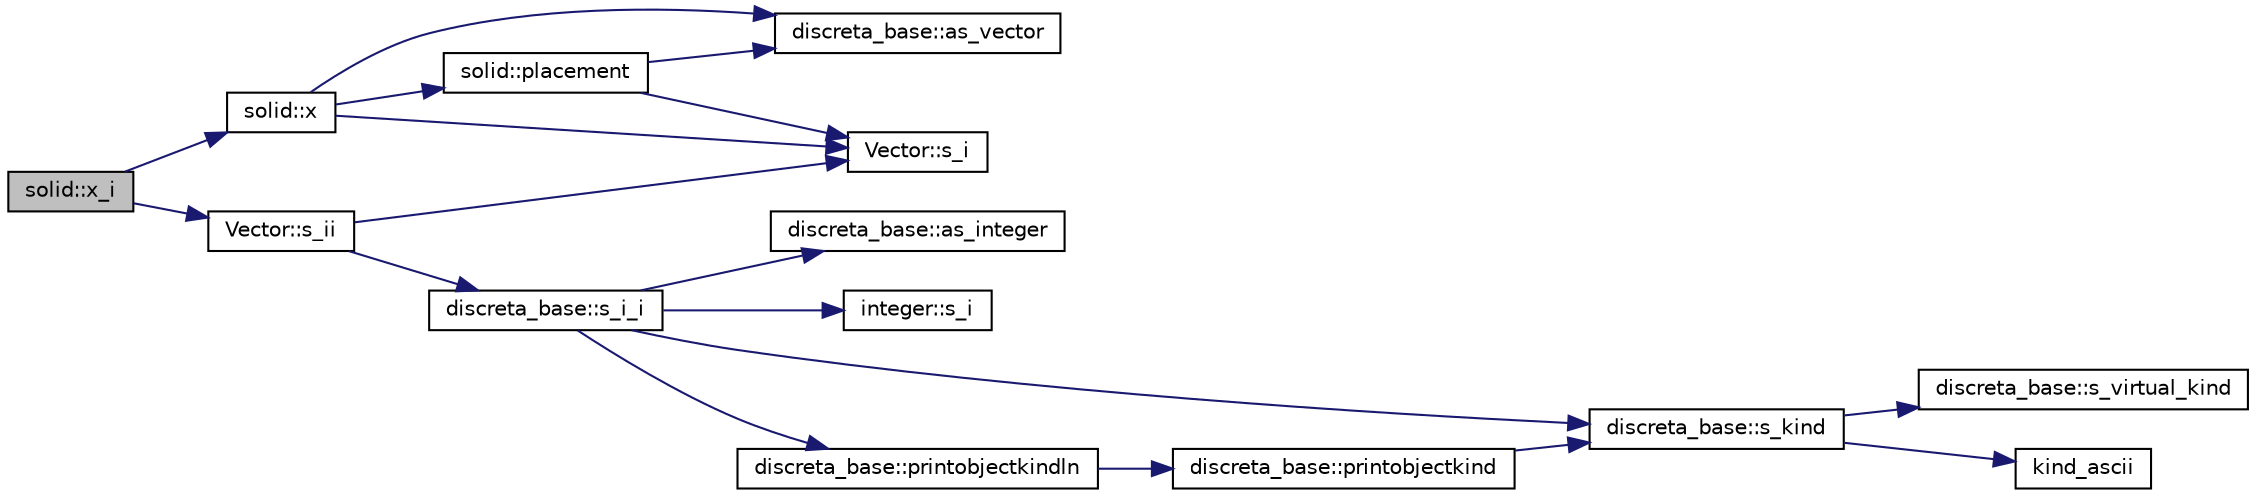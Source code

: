 digraph "solid::x_i"
{
  edge [fontname="Helvetica",fontsize="10",labelfontname="Helvetica",labelfontsize="10"];
  node [fontname="Helvetica",fontsize="10",shape=record];
  rankdir="LR";
  Node4739 [label="solid::x_i",height=0.2,width=0.4,color="black", fillcolor="grey75", style="filled", fontcolor="black"];
  Node4739 -> Node4740 [color="midnightblue",fontsize="10",style="solid",fontname="Helvetica"];
  Node4740 [label="solid::x",height=0.2,width=0.4,color="black", fillcolor="white", style="filled",URL="$d8/def/classsolid.html#ab9c0f7598fe0b626a7f819d04b935996"];
  Node4740 -> Node4741 [color="midnightblue",fontsize="10",style="solid",fontname="Helvetica"];
  Node4741 [label="solid::placement",height=0.2,width=0.4,color="black", fillcolor="white", style="filled",URL="$d8/def/classsolid.html#ac06c1e06d6dc5c6f43b1c850892548c8"];
  Node4741 -> Node4742 [color="midnightblue",fontsize="10",style="solid",fontname="Helvetica"];
  Node4742 [label="Vector::s_i",height=0.2,width=0.4,color="black", fillcolor="white", style="filled",URL="$d5/db2/class_vector.html#a1c4fe1752523df8119f70dd550244871"];
  Node4741 -> Node4743 [color="midnightblue",fontsize="10",style="solid",fontname="Helvetica"];
  Node4743 [label="discreta_base::as_vector",height=0.2,width=0.4,color="black", fillcolor="white", style="filled",URL="$d7/d71/classdiscreta__base.html#a7bdd6cae39c380b128ee9e17e42cf020"];
  Node4740 -> Node4742 [color="midnightblue",fontsize="10",style="solid",fontname="Helvetica"];
  Node4740 -> Node4743 [color="midnightblue",fontsize="10",style="solid",fontname="Helvetica"];
  Node4739 -> Node4744 [color="midnightblue",fontsize="10",style="solid",fontname="Helvetica"];
  Node4744 [label="Vector::s_ii",height=0.2,width=0.4,color="black", fillcolor="white", style="filled",URL="$d5/db2/class_vector.html#a75d4942cc7b9794717b4846c10520db8"];
  Node4744 -> Node4742 [color="midnightblue",fontsize="10",style="solid",fontname="Helvetica"];
  Node4744 -> Node4745 [color="midnightblue",fontsize="10",style="solid",fontname="Helvetica"];
  Node4745 [label="discreta_base::s_i_i",height=0.2,width=0.4,color="black", fillcolor="white", style="filled",URL="$d7/d71/classdiscreta__base.html#aadb92c01fbe69b3034b0214b33fbc735"];
  Node4745 -> Node4746 [color="midnightblue",fontsize="10",style="solid",fontname="Helvetica"];
  Node4746 [label="discreta_base::s_kind",height=0.2,width=0.4,color="black", fillcolor="white", style="filled",URL="$d7/d71/classdiscreta__base.html#a8a830025c74adbbc3362418a7c2ba157"];
  Node4746 -> Node4747 [color="midnightblue",fontsize="10",style="solid",fontname="Helvetica"];
  Node4747 [label="discreta_base::s_virtual_kind",height=0.2,width=0.4,color="black", fillcolor="white", style="filled",URL="$d7/d71/classdiscreta__base.html#a52778a6d6943a468be083d0785d418fb"];
  Node4746 -> Node4748 [color="midnightblue",fontsize="10",style="solid",fontname="Helvetica"];
  Node4748 [label="kind_ascii",height=0.2,width=0.4,color="black", fillcolor="white", style="filled",URL="$d9/d60/discreta_8h.html#ad0ce825a9f29bc6cec27e1b64cfe27bf"];
  Node4745 -> Node4749 [color="midnightblue",fontsize="10",style="solid",fontname="Helvetica"];
  Node4749 [label="discreta_base::printobjectkindln",height=0.2,width=0.4,color="black", fillcolor="white", style="filled",URL="$d7/d71/classdiscreta__base.html#a677ccc8f392ebedde05e453f8cf59559"];
  Node4749 -> Node4750 [color="midnightblue",fontsize="10",style="solid",fontname="Helvetica"];
  Node4750 [label="discreta_base::printobjectkind",height=0.2,width=0.4,color="black", fillcolor="white", style="filled",URL="$d7/d71/classdiscreta__base.html#aa75a1314aa706909b029664944904231"];
  Node4750 -> Node4746 [color="midnightblue",fontsize="10",style="solid",fontname="Helvetica"];
  Node4745 -> Node4751 [color="midnightblue",fontsize="10",style="solid",fontname="Helvetica"];
  Node4751 [label="discreta_base::as_integer",height=0.2,width=0.4,color="black", fillcolor="white", style="filled",URL="$d7/d71/classdiscreta__base.html#a00d7691eaf874fd283d942692fe8dd26"];
  Node4745 -> Node4752 [color="midnightblue",fontsize="10",style="solid",fontname="Helvetica"];
  Node4752 [label="integer::s_i",height=0.2,width=0.4,color="black", fillcolor="white", style="filled",URL="$d0/de5/classinteger.html#adf28e9f94d4c844adaa950deeb80b904"];
}

